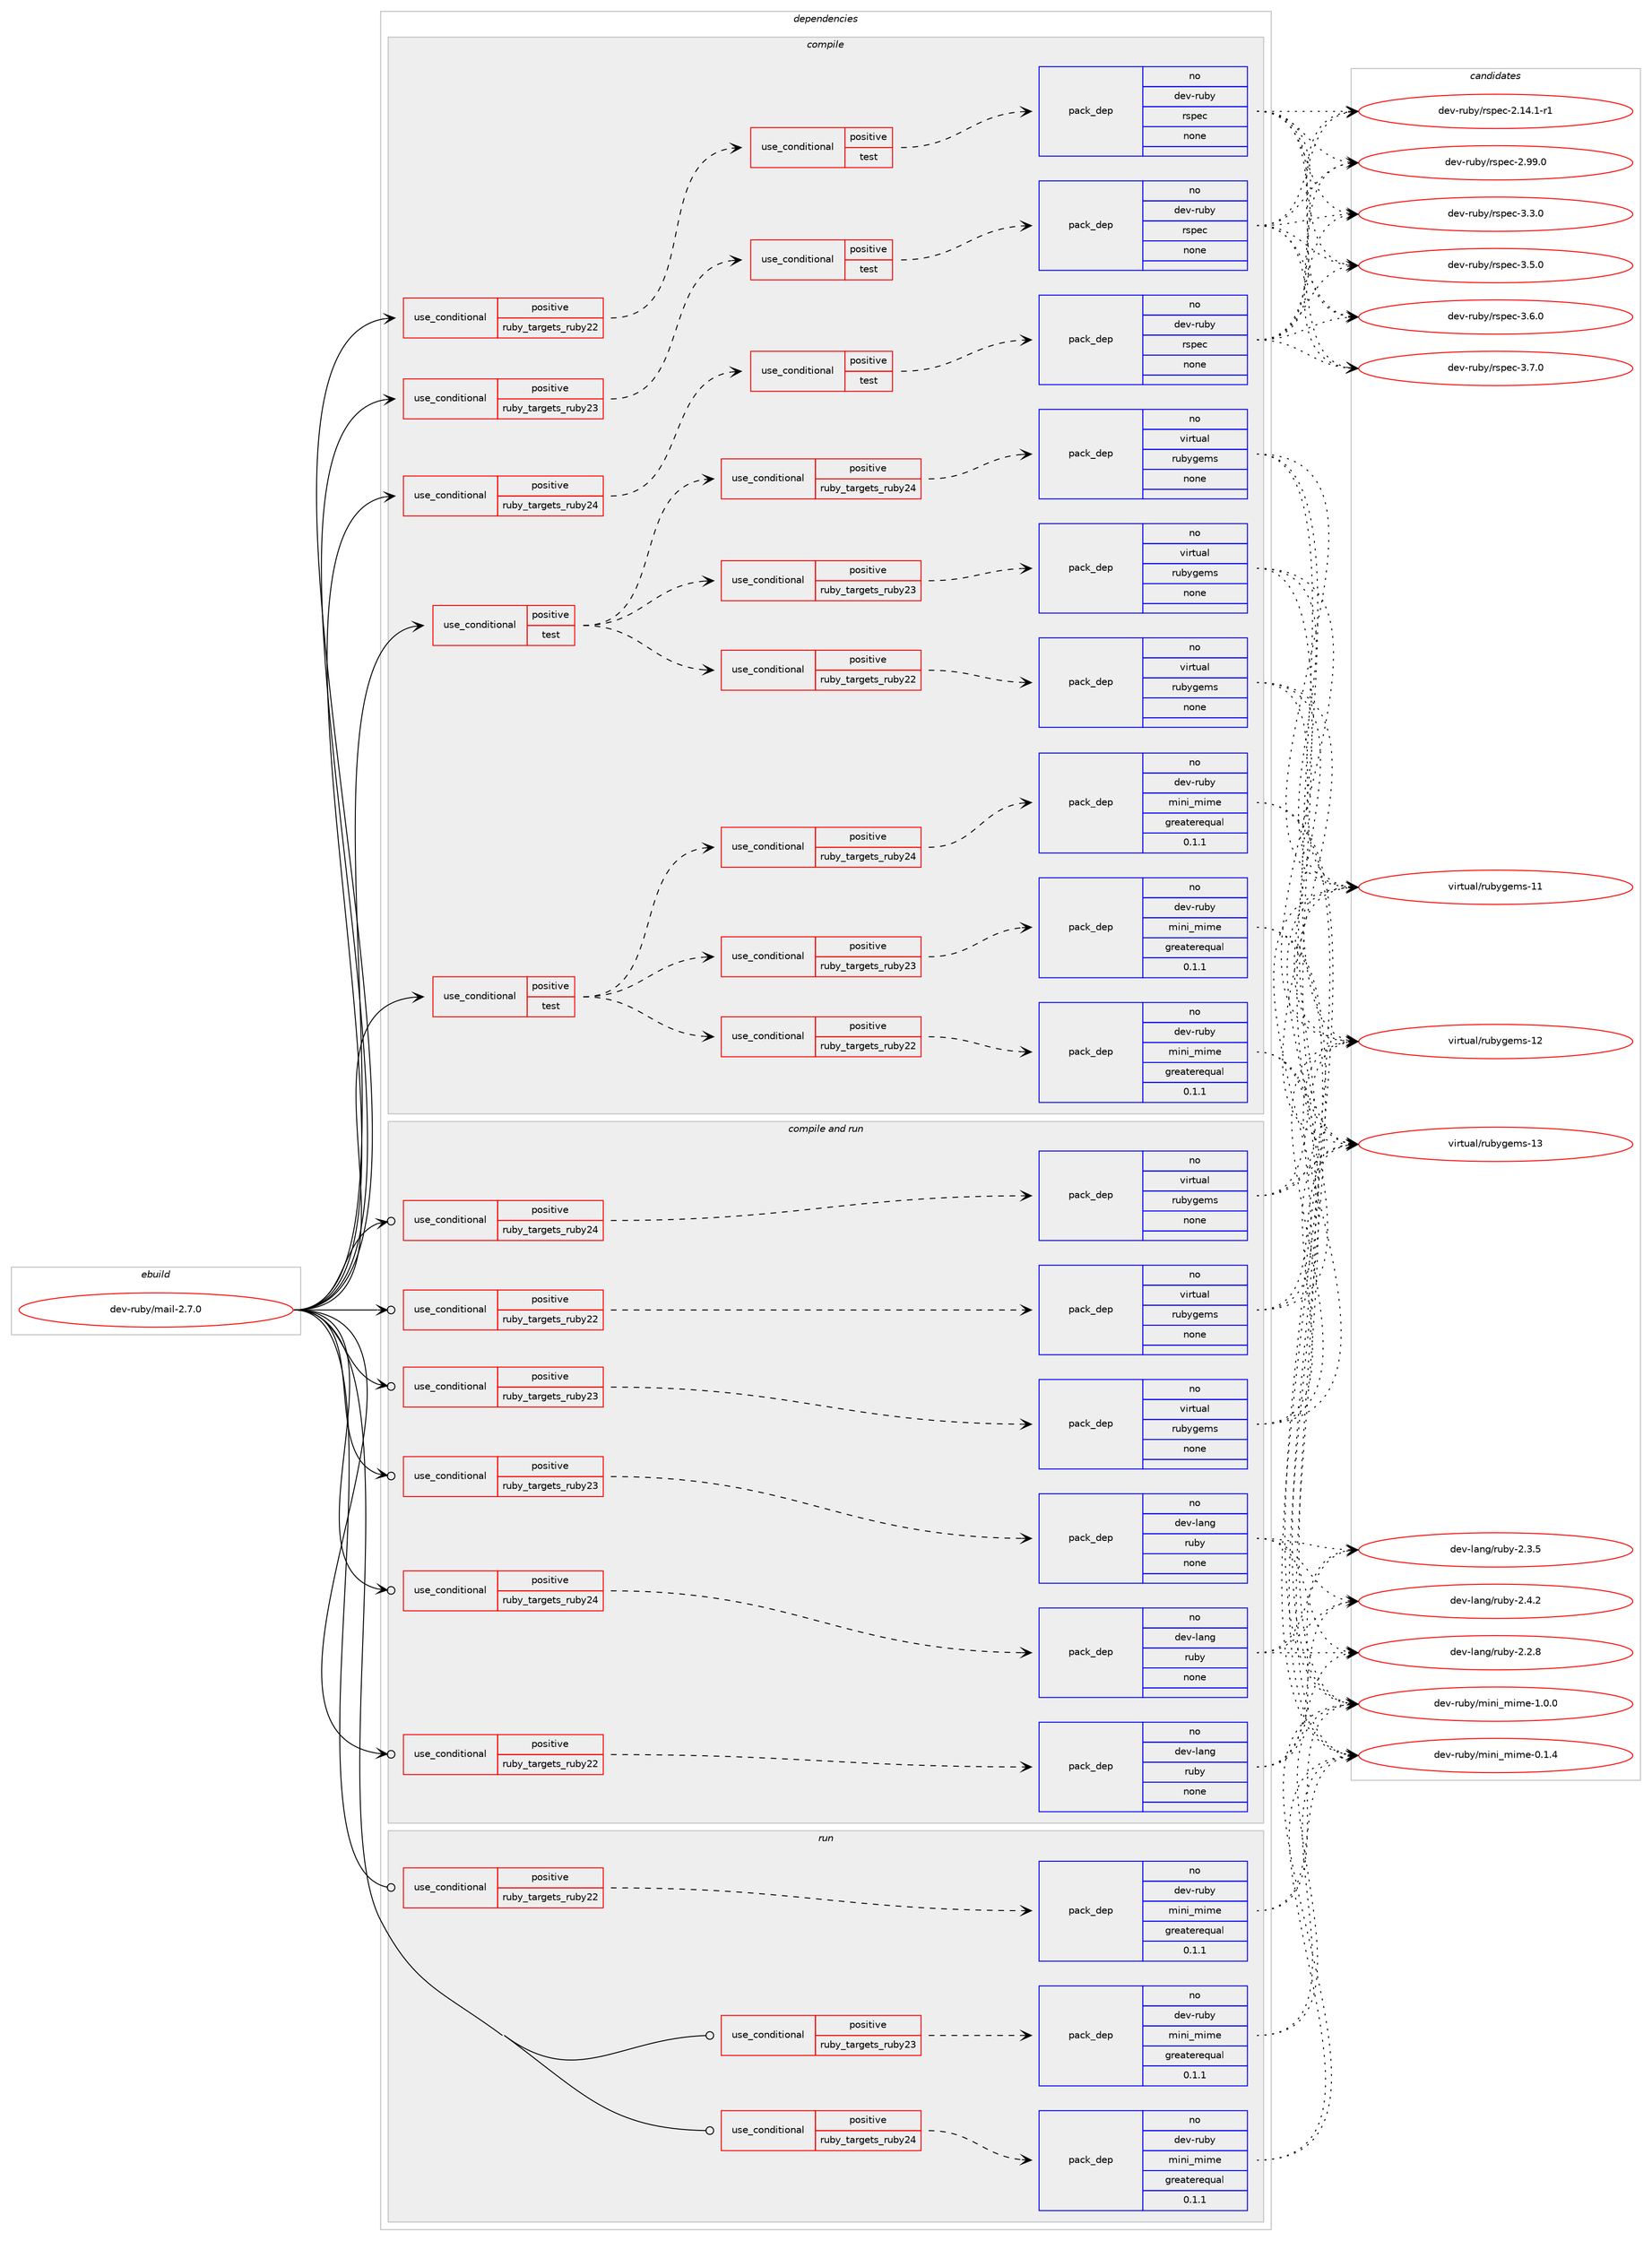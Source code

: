 digraph prolog {

# *************
# Graph options
# *************

newrank=true;
concentrate=true;
compound=true;
graph [rankdir=LR,fontname=Helvetica,fontsize=10,ranksep=1.5];#, ranksep=2.5, nodesep=0.2];
edge  [arrowhead=vee];
node  [fontname=Helvetica,fontsize=10];

# **********
# The ebuild
# **********

subgraph cluster_leftcol {
color=gray;
rank=same;
label=<<i>ebuild</i>>;
id [label="dev-ruby/mail-2.7.0", color=red, width=4, href="../dev-ruby/mail-2.7.0.svg"];
}

# ****************
# The dependencies
# ****************

subgraph cluster_midcol {
color=gray;
label=<<i>dependencies</i>>;
subgraph cluster_compile {
fillcolor="#eeeeee";
style=filled;
label=<<i>compile</i>>;
subgraph cond61064 {
dependency246533 [label=<<TABLE BORDER="0" CELLBORDER="1" CELLSPACING="0" CELLPADDING="4"><TR><TD ROWSPAN="3" CELLPADDING="10">use_conditional</TD></TR><TR><TD>positive</TD></TR><TR><TD>ruby_targets_ruby22</TD></TR></TABLE>>, shape=none, color=red];
subgraph cond61065 {
dependency246534 [label=<<TABLE BORDER="0" CELLBORDER="1" CELLSPACING="0" CELLPADDING="4"><TR><TD ROWSPAN="3" CELLPADDING="10">use_conditional</TD></TR><TR><TD>positive</TD></TR><TR><TD>test</TD></TR></TABLE>>, shape=none, color=red];
subgraph pack181378 {
dependency246535 [label=<<TABLE BORDER="0" CELLBORDER="1" CELLSPACING="0" CELLPADDING="4" WIDTH="220"><TR><TD ROWSPAN="6" CELLPADDING="30">pack_dep</TD></TR><TR><TD WIDTH="110">no</TD></TR><TR><TD>dev-ruby</TD></TR><TR><TD>rspec</TD></TR><TR><TD>none</TD></TR><TR><TD></TD></TR></TABLE>>, shape=none, color=blue];
}
dependency246534:e -> dependency246535:w [weight=20,style="dashed",arrowhead="vee"];
}
dependency246533:e -> dependency246534:w [weight=20,style="dashed",arrowhead="vee"];
}
id:e -> dependency246533:w [weight=20,style="solid",arrowhead="vee"];
subgraph cond61066 {
dependency246536 [label=<<TABLE BORDER="0" CELLBORDER="1" CELLSPACING="0" CELLPADDING="4"><TR><TD ROWSPAN="3" CELLPADDING="10">use_conditional</TD></TR><TR><TD>positive</TD></TR><TR><TD>ruby_targets_ruby23</TD></TR></TABLE>>, shape=none, color=red];
subgraph cond61067 {
dependency246537 [label=<<TABLE BORDER="0" CELLBORDER="1" CELLSPACING="0" CELLPADDING="4"><TR><TD ROWSPAN="3" CELLPADDING="10">use_conditional</TD></TR><TR><TD>positive</TD></TR><TR><TD>test</TD></TR></TABLE>>, shape=none, color=red];
subgraph pack181379 {
dependency246538 [label=<<TABLE BORDER="0" CELLBORDER="1" CELLSPACING="0" CELLPADDING="4" WIDTH="220"><TR><TD ROWSPAN="6" CELLPADDING="30">pack_dep</TD></TR><TR><TD WIDTH="110">no</TD></TR><TR><TD>dev-ruby</TD></TR><TR><TD>rspec</TD></TR><TR><TD>none</TD></TR><TR><TD></TD></TR></TABLE>>, shape=none, color=blue];
}
dependency246537:e -> dependency246538:w [weight=20,style="dashed",arrowhead="vee"];
}
dependency246536:e -> dependency246537:w [weight=20,style="dashed",arrowhead="vee"];
}
id:e -> dependency246536:w [weight=20,style="solid",arrowhead="vee"];
subgraph cond61068 {
dependency246539 [label=<<TABLE BORDER="0" CELLBORDER="1" CELLSPACING="0" CELLPADDING="4"><TR><TD ROWSPAN="3" CELLPADDING="10">use_conditional</TD></TR><TR><TD>positive</TD></TR><TR><TD>ruby_targets_ruby24</TD></TR></TABLE>>, shape=none, color=red];
subgraph cond61069 {
dependency246540 [label=<<TABLE BORDER="0" CELLBORDER="1" CELLSPACING="0" CELLPADDING="4"><TR><TD ROWSPAN="3" CELLPADDING="10">use_conditional</TD></TR><TR><TD>positive</TD></TR><TR><TD>test</TD></TR></TABLE>>, shape=none, color=red];
subgraph pack181380 {
dependency246541 [label=<<TABLE BORDER="0" CELLBORDER="1" CELLSPACING="0" CELLPADDING="4" WIDTH="220"><TR><TD ROWSPAN="6" CELLPADDING="30">pack_dep</TD></TR><TR><TD WIDTH="110">no</TD></TR><TR><TD>dev-ruby</TD></TR><TR><TD>rspec</TD></TR><TR><TD>none</TD></TR><TR><TD></TD></TR></TABLE>>, shape=none, color=blue];
}
dependency246540:e -> dependency246541:w [weight=20,style="dashed",arrowhead="vee"];
}
dependency246539:e -> dependency246540:w [weight=20,style="dashed",arrowhead="vee"];
}
id:e -> dependency246539:w [weight=20,style="solid",arrowhead="vee"];
subgraph cond61070 {
dependency246542 [label=<<TABLE BORDER="0" CELLBORDER="1" CELLSPACING="0" CELLPADDING="4"><TR><TD ROWSPAN="3" CELLPADDING="10">use_conditional</TD></TR><TR><TD>positive</TD></TR><TR><TD>test</TD></TR></TABLE>>, shape=none, color=red];
subgraph cond61071 {
dependency246543 [label=<<TABLE BORDER="0" CELLBORDER="1" CELLSPACING="0" CELLPADDING="4"><TR><TD ROWSPAN="3" CELLPADDING="10">use_conditional</TD></TR><TR><TD>positive</TD></TR><TR><TD>ruby_targets_ruby22</TD></TR></TABLE>>, shape=none, color=red];
subgraph pack181381 {
dependency246544 [label=<<TABLE BORDER="0" CELLBORDER="1" CELLSPACING="0" CELLPADDING="4" WIDTH="220"><TR><TD ROWSPAN="6" CELLPADDING="30">pack_dep</TD></TR><TR><TD WIDTH="110">no</TD></TR><TR><TD>dev-ruby</TD></TR><TR><TD>mini_mime</TD></TR><TR><TD>greaterequal</TD></TR><TR><TD>0.1.1</TD></TR></TABLE>>, shape=none, color=blue];
}
dependency246543:e -> dependency246544:w [weight=20,style="dashed",arrowhead="vee"];
}
dependency246542:e -> dependency246543:w [weight=20,style="dashed",arrowhead="vee"];
subgraph cond61072 {
dependency246545 [label=<<TABLE BORDER="0" CELLBORDER="1" CELLSPACING="0" CELLPADDING="4"><TR><TD ROWSPAN="3" CELLPADDING="10">use_conditional</TD></TR><TR><TD>positive</TD></TR><TR><TD>ruby_targets_ruby23</TD></TR></TABLE>>, shape=none, color=red];
subgraph pack181382 {
dependency246546 [label=<<TABLE BORDER="0" CELLBORDER="1" CELLSPACING="0" CELLPADDING="4" WIDTH="220"><TR><TD ROWSPAN="6" CELLPADDING="30">pack_dep</TD></TR><TR><TD WIDTH="110">no</TD></TR><TR><TD>dev-ruby</TD></TR><TR><TD>mini_mime</TD></TR><TR><TD>greaterequal</TD></TR><TR><TD>0.1.1</TD></TR></TABLE>>, shape=none, color=blue];
}
dependency246545:e -> dependency246546:w [weight=20,style="dashed",arrowhead="vee"];
}
dependency246542:e -> dependency246545:w [weight=20,style="dashed",arrowhead="vee"];
subgraph cond61073 {
dependency246547 [label=<<TABLE BORDER="0" CELLBORDER="1" CELLSPACING="0" CELLPADDING="4"><TR><TD ROWSPAN="3" CELLPADDING="10">use_conditional</TD></TR><TR><TD>positive</TD></TR><TR><TD>ruby_targets_ruby24</TD></TR></TABLE>>, shape=none, color=red];
subgraph pack181383 {
dependency246548 [label=<<TABLE BORDER="0" CELLBORDER="1" CELLSPACING="0" CELLPADDING="4" WIDTH="220"><TR><TD ROWSPAN="6" CELLPADDING="30">pack_dep</TD></TR><TR><TD WIDTH="110">no</TD></TR><TR><TD>dev-ruby</TD></TR><TR><TD>mini_mime</TD></TR><TR><TD>greaterequal</TD></TR><TR><TD>0.1.1</TD></TR></TABLE>>, shape=none, color=blue];
}
dependency246547:e -> dependency246548:w [weight=20,style="dashed",arrowhead="vee"];
}
dependency246542:e -> dependency246547:w [weight=20,style="dashed",arrowhead="vee"];
}
id:e -> dependency246542:w [weight=20,style="solid",arrowhead="vee"];
subgraph cond61074 {
dependency246549 [label=<<TABLE BORDER="0" CELLBORDER="1" CELLSPACING="0" CELLPADDING="4"><TR><TD ROWSPAN="3" CELLPADDING="10">use_conditional</TD></TR><TR><TD>positive</TD></TR><TR><TD>test</TD></TR></TABLE>>, shape=none, color=red];
subgraph cond61075 {
dependency246550 [label=<<TABLE BORDER="0" CELLBORDER="1" CELLSPACING="0" CELLPADDING="4"><TR><TD ROWSPAN="3" CELLPADDING="10">use_conditional</TD></TR><TR><TD>positive</TD></TR><TR><TD>ruby_targets_ruby22</TD></TR></TABLE>>, shape=none, color=red];
subgraph pack181384 {
dependency246551 [label=<<TABLE BORDER="0" CELLBORDER="1" CELLSPACING="0" CELLPADDING="4" WIDTH="220"><TR><TD ROWSPAN="6" CELLPADDING="30">pack_dep</TD></TR><TR><TD WIDTH="110">no</TD></TR><TR><TD>virtual</TD></TR><TR><TD>rubygems</TD></TR><TR><TD>none</TD></TR><TR><TD></TD></TR></TABLE>>, shape=none, color=blue];
}
dependency246550:e -> dependency246551:w [weight=20,style="dashed",arrowhead="vee"];
}
dependency246549:e -> dependency246550:w [weight=20,style="dashed",arrowhead="vee"];
subgraph cond61076 {
dependency246552 [label=<<TABLE BORDER="0" CELLBORDER="1" CELLSPACING="0" CELLPADDING="4"><TR><TD ROWSPAN="3" CELLPADDING="10">use_conditional</TD></TR><TR><TD>positive</TD></TR><TR><TD>ruby_targets_ruby23</TD></TR></TABLE>>, shape=none, color=red];
subgraph pack181385 {
dependency246553 [label=<<TABLE BORDER="0" CELLBORDER="1" CELLSPACING="0" CELLPADDING="4" WIDTH="220"><TR><TD ROWSPAN="6" CELLPADDING="30">pack_dep</TD></TR><TR><TD WIDTH="110">no</TD></TR><TR><TD>virtual</TD></TR><TR><TD>rubygems</TD></TR><TR><TD>none</TD></TR><TR><TD></TD></TR></TABLE>>, shape=none, color=blue];
}
dependency246552:e -> dependency246553:w [weight=20,style="dashed",arrowhead="vee"];
}
dependency246549:e -> dependency246552:w [weight=20,style="dashed",arrowhead="vee"];
subgraph cond61077 {
dependency246554 [label=<<TABLE BORDER="0" CELLBORDER="1" CELLSPACING="0" CELLPADDING="4"><TR><TD ROWSPAN="3" CELLPADDING="10">use_conditional</TD></TR><TR><TD>positive</TD></TR><TR><TD>ruby_targets_ruby24</TD></TR></TABLE>>, shape=none, color=red];
subgraph pack181386 {
dependency246555 [label=<<TABLE BORDER="0" CELLBORDER="1" CELLSPACING="0" CELLPADDING="4" WIDTH="220"><TR><TD ROWSPAN="6" CELLPADDING="30">pack_dep</TD></TR><TR><TD WIDTH="110">no</TD></TR><TR><TD>virtual</TD></TR><TR><TD>rubygems</TD></TR><TR><TD>none</TD></TR><TR><TD></TD></TR></TABLE>>, shape=none, color=blue];
}
dependency246554:e -> dependency246555:w [weight=20,style="dashed",arrowhead="vee"];
}
dependency246549:e -> dependency246554:w [weight=20,style="dashed",arrowhead="vee"];
}
id:e -> dependency246549:w [weight=20,style="solid",arrowhead="vee"];
}
subgraph cluster_compileandrun {
fillcolor="#eeeeee";
style=filled;
label=<<i>compile and run</i>>;
subgraph cond61078 {
dependency246556 [label=<<TABLE BORDER="0" CELLBORDER="1" CELLSPACING="0" CELLPADDING="4"><TR><TD ROWSPAN="3" CELLPADDING="10">use_conditional</TD></TR><TR><TD>positive</TD></TR><TR><TD>ruby_targets_ruby22</TD></TR></TABLE>>, shape=none, color=red];
subgraph pack181387 {
dependency246557 [label=<<TABLE BORDER="0" CELLBORDER="1" CELLSPACING="0" CELLPADDING="4" WIDTH="220"><TR><TD ROWSPAN="6" CELLPADDING="30">pack_dep</TD></TR><TR><TD WIDTH="110">no</TD></TR><TR><TD>dev-lang</TD></TR><TR><TD>ruby</TD></TR><TR><TD>none</TD></TR><TR><TD></TD></TR></TABLE>>, shape=none, color=blue];
}
dependency246556:e -> dependency246557:w [weight=20,style="dashed",arrowhead="vee"];
}
id:e -> dependency246556:w [weight=20,style="solid",arrowhead="odotvee"];
subgraph cond61079 {
dependency246558 [label=<<TABLE BORDER="0" CELLBORDER="1" CELLSPACING="0" CELLPADDING="4"><TR><TD ROWSPAN="3" CELLPADDING="10">use_conditional</TD></TR><TR><TD>positive</TD></TR><TR><TD>ruby_targets_ruby22</TD></TR></TABLE>>, shape=none, color=red];
subgraph pack181388 {
dependency246559 [label=<<TABLE BORDER="0" CELLBORDER="1" CELLSPACING="0" CELLPADDING="4" WIDTH="220"><TR><TD ROWSPAN="6" CELLPADDING="30">pack_dep</TD></TR><TR><TD WIDTH="110">no</TD></TR><TR><TD>virtual</TD></TR><TR><TD>rubygems</TD></TR><TR><TD>none</TD></TR><TR><TD></TD></TR></TABLE>>, shape=none, color=blue];
}
dependency246558:e -> dependency246559:w [weight=20,style="dashed",arrowhead="vee"];
}
id:e -> dependency246558:w [weight=20,style="solid",arrowhead="odotvee"];
subgraph cond61080 {
dependency246560 [label=<<TABLE BORDER="0" CELLBORDER="1" CELLSPACING="0" CELLPADDING="4"><TR><TD ROWSPAN="3" CELLPADDING="10">use_conditional</TD></TR><TR><TD>positive</TD></TR><TR><TD>ruby_targets_ruby23</TD></TR></TABLE>>, shape=none, color=red];
subgraph pack181389 {
dependency246561 [label=<<TABLE BORDER="0" CELLBORDER="1" CELLSPACING="0" CELLPADDING="4" WIDTH="220"><TR><TD ROWSPAN="6" CELLPADDING="30">pack_dep</TD></TR><TR><TD WIDTH="110">no</TD></TR><TR><TD>dev-lang</TD></TR><TR><TD>ruby</TD></TR><TR><TD>none</TD></TR><TR><TD></TD></TR></TABLE>>, shape=none, color=blue];
}
dependency246560:e -> dependency246561:w [weight=20,style="dashed",arrowhead="vee"];
}
id:e -> dependency246560:w [weight=20,style="solid",arrowhead="odotvee"];
subgraph cond61081 {
dependency246562 [label=<<TABLE BORDER="0" CELLBORDER="1" CELLSPACING="0" CELLPADDING="4"><TR><TD ROWSPAN="3" CELLPADDING="10">use_conditional</TD></TR><TR><TD>positive</TD></TR><TR><TD>ruby_targets_ruby23</TD></TR></TABLE>>, shape=none, color=red];
subgraph pack181390 {
dependency246563 [label=<<TABLE BORDER="0" CELLBORDER="1" CELLSPACING="0" CELLPADDING="4" WIDTH="220"><TR><TD ROWSPAN="6" CELLPADDING="30">pack_dep</TD></TR><TR><TD WIDTH="110">no</TD></TR><TR><TD>virtual</TD></TR><TR><TD>rubygems</TD></TR><TR><TD>none</TD></TR><TR><TD></TD></TR></TABLE>>, shape=none, color=blue];
}
dependency246562:e -> dependency246563:w [weight=20,style="dashed",arrowhead="vee"];
}
id:e -> dependency246562:w [weight=20,style="solid",arrowhead="odotvee"];
subgraph cond61082 {
dependency246564 [label=<<TABLE BORDER="0" CELLBORDER="1" CELLSPACING="0" CELLPADDING="4"><TR><TD ROWSPAN="3" CELLPADDING="10">use_conditional</TD></TR><TR><TD>positive</TD></TR><TR><TD>ruby_targets_ruby24</TD></TR></TABLE>>, shape=none, color=red];
subgraph pack181391 {
dependency246565 [label=<<TABLE BORDER="0" CELLBORDER="1" CELLSPACING="0" CELLPADDING="4" WIDTH="220"><TR><TD ROWSPAN="6" CELLPADDING="30">pack_dep</TD></TR><TR><TD WIDTH="110">no</TD></TR><TR><TD>dev-lang</TD></TR><TR><TD>ruby</TD></TR><TR><TD>none</TD></TR><TR><TD></TD></TR></TABLE>>, shape=none, color=blue];
}
dependency246564:e -> dependency246565:w [weight=20,style="dashed",arrowhead="vee"];
}
id:e -> dependency246564:w [weight=20,style="solid",arrowhead="odotvee"];
subgraph cond61083 {
dependency246566 [label=<<TABLE BORDER="0" CELLBORDER="1" CELLSPACING="0" CELLPADDING="4"><TR><TD ROWSPAN="3" CELLPADDING="10">use_conditional</TD></TR><TR><TD>positive</TD></TR><TR><TD>ruby_targets_ruby24</TD></TR></TABLE>>, shape=none, color=red];
subgraph pack181392 {
dependency246567 [label=<<TABLE BORDER="0" CELLBORDER="1" CELLSPACING="0" CELLPADDING="4" WIDTH="220"><TR><TD ROWSPAN="6" CELLPADDING="30">pack_dep</TD></TR><TR><TD WIDTH="110">no</TD></TR><TR><TD>virtual</TD></TR><TR><TD>rubygems</TD></TR><TR><TD>none</TD></TR><TR><TD></TD></TR></TABLE>>, shape=none, color=blue];
}
dependency246566:e -> dependency246567:w [weight=20,style="dashed",arrowhead="vee"];
}
id:e -> dependency246566:w [weight=20,style="solid",arrowhead="odotvee"];
}
subgraph cluster_run {
fillcolor="#eeeeee";
style=filled;
label=<<i>run</i>>;
subgraph cond61084 {
dependency246568 [label=<<TABLE BORDER="0" CELLBORDER="1" CELLSPACING="0" CELLPADDING="4"><TR><TD ROWSPAN="3" CELLPADDING="10">use_conditional</TD></TR><TR><TD>positive</TD></TR><TR><TD>ruby_targets_ruby22</TD></TR></TABLE>>, shape=none, color=red];
subgraph pack181393 {
dependency246569 [label=<<TABLE BORDER="0" CELLBORDER="1" CELLSPACING="0" CELLPADDING="4" WIDTH="220"><TR><TD ROWSPAN="6" CELLPADDING="30">pack_dep</TD></TR><TR><TD WIDTH="110">no</TD></TR><TR><TD>dev-ruby</TD></TR><TR><TD>mini_mime</TD></TR><TR><TD>greaterequal</TD></TR><TR><TD>0.1.1</TD></TR></TABLE>>, shape=none, color=blue];
}
dependency246568:e -> dependency246569:w [weight=20,style="dashed",arrowhead="vee"];
}
id:e -> dependency246568:w [weight=20,style="solid",arrowhead="odot"];
subgraph cond61085 {
dependency246570 [label=<<TABLE BORDER="0" CELLBORDER="1" CELLSPACING="0" CELLPADDING="4"><TR><TD ROWSPAN="3" CELLPADDING="10">use_conditional</TD></TR><TR><TD>positive</TD></TR><TR><TD>ruby_targets_ruby23</TD></TR></TABLE>>, shape=none, color=red];
subgraph pack181394 {
dependency246571 [label=<<TABLE BORDER="0" CELLBORDER="1" CELLSPACING="0" CELLPADDING="4" WIDTH="220"><TR><TD ROWSPAN="6" CELLPADDING="30">pack_dep</TD></TR><TR><TD WIDTH="110">no</TD></TR><TR><TD>dev-ruby</TD></TR><TR><TD>mini_mime</TD></TR><TR><TD>greaterequal</TD></TR><TR><TD>0.1.1</TD></TR></TABLE>>, shape=none, color=blue];
}
dependency246570:e -> dependency246571:w [weight=20,style="dashed",arrowhead="vee"];
}
id:e -> dependency246570:w [weight=20,style="solid",arrowhead="odot"];
subgraph cond61086 {
dependency246572 [label=<<TABLE BORDER="0" CELLBORDER="1" CELLSPACING="0" CELLPADDING="4"><TR><TD ROWSPAN="3" CELLPADDING="10">use_conditional</TD></TR><TR><TD>positive</TD></TR><TR><TD>ruby_targets_ruby24</TD></TR></TABLE>>, shape=none, color=red];
subgraph pack181395 {
dependency246573 [label=<<TABLE BORDER="0" CELLBORDER="1" CELLSPACING="0" CELLPADDING="4" WIDTH="220"><TR><TD ROWSPAN="6" CELLPADDING="30">pack_dep</TD></TR><TR><TD WIDTH="110">no</TD></TR><TR><TD>dev-ruby</TD></TR><TR><TD>mini_mime</TD></TR><TR><TD>greaterequal</TD></TR><TR><TD>0.1.1</TD></TR></TABLE>>, shape=none, color=blue];
}
dependency246572:e -> dependency246573:w [weight=20,style="dashed",arrowhead="vee"];
}
id:e -> dependency246572:w [weight=20,style="solid",arrowhead="odot"];
}
}

# **************
# The candidates
# **************

subgraph cluster_choices {
rank=same;
color=gray;
label=<<i>candidates</i>>;

subgraph choice181378 {
color=black;
nodesep=1;
choice10010111845114117981214711411511210199455046495246494511449 [label="dev-ruby/rspec-2.14.1-r1", color=red, width=4,href="../dev-ruby/rspec-2.14.1-r1.svg"];
choice1001011184511411798121471141151121019945504657574648 [label="dev-ruby/rspec-2.99.0", color=red, width=4,href="../dev-ruby/rspec-2.99.0.svg"];
choice10010111845114117981214711411511210199455146514648 [label="dev-ruby/rspec-3.3.0", color=red, width=4,href="../dev-ruby/rspec-3.3.0.svg"];
choice10010111845114117981214711411511210199455146534648 [label="dev-ruby/rspec-3.5.0", color=red, width=4,href="../dev-ruby/rspec-3.5.0.svg"];
choice10010111845114117981214711411511210199455146544648 [label="dev-ruby/rspec-3.6.0", color=red, width=4,href="../dev-ruby/rspec-3.6.0.svg"];
choice10010111845114117981214711411511210199455146554648 [label="dev-ruby/rspec-3.7.0", color=red, width=4,href="../dev-ruby/rspec-3.7.0.svg"];
dependency246535:e -> choice10010111845114117981214711411511210199455046495246494511449:w [style=dotted,weight="100"];
dependency246535:e -> choice1001011184511411798121471141151121019945504657574648:w [style=dotted,weight="100"];
dependency246535:e -> choice10010111845114117981214711411511210199455146514648:w [style=dotted,weight="100"];
dependency246535:e -> choice10010111845114117981214711411511210199455146534648:w [style=dotted,weight="100"];
dependency246535:e -> choice10010111845114117981214711411511210199455146544648:w [style=dotted,weight="100"];
dependency246535:e -> choice10010111845114117981214711411511210199455146554648:w [style=dotted,weight="100"];
}
subgraph choice181379 {
color=black;
nodesep=1;
choice10010111845114117981214711411511210199455046495246494511449 [label="dev-ruby/rspec-2.14.1-r1", color=red, width=4,href="../dev-ruby/rspec-2.14.1-r1.svg"];
choice1001011184511411798121471141151121019945504657574648 [label="dev-ruby/rspec-2.99.0", color=red, width=4,href="../dev-ruby/rspec-2.99.0.svg"];
choice10010111845114117981214711411511210199455146514648 [label="dev-ruby/rspec-3.3.0", color=red, width=4,href="../dev-ruby/rspec-3.3.0.svg"];
choice10010111845114117981214711411511210199455146534648 [label="dev-ruby/rspec-3.5.0", color=red, width=4,href="../dev-ruby/rspec-3.5.0.svg"];
choice10010111845114117981214711411511210199455146544648 [label="dev-ruby/rspec-3.6.0", color=red, width=4,href="../dev-ruby/rspec-3.6.0.svg"];
choice10010111845114117981214711411511210199455146554648 [label="dev-ruby/rspec-3.7.0", color=red, width=4,href="../dev-ruby/rspec-3.7.0.svg"];
dependency246538:e -> choice10010111845114117981214711411511210199455046495246494511449:w [style=dotted,weight="100"];
dependency246538:e -> choice1001011184511411798121471141151121019945504657574648:w [style=dotted,weight="100"];
dependency246538:e -> choice10010111845114117981214711411511210199455146514648:w [style=dotted,weight="100"];
dependency246538:e -> choice10010111845114117981214711411511210199455146534648:w [style=dotted,weight="100"];
dependency246538:e -> choice10010111845114117981214711411511210199455146544648:w [style=dotted,weight="100"];
dependency246538:e -> choice10010111845114117981214711411511210199455146554648:w [style=dotted,weight="100"];
}
subgraph choice181380 {
color=black;
nodesep=1;
choice10010111845114117981214711411511210199455046495246494511449 [label="dev-ruby/rspec-2.14.1-r1", color=red, width=4,href="../dev-ruby/rspec-2.14.1-r1.svg"];
choice1001011184511411798121471141151121019945504657574648 [label="dev-ruby/rspec-2.99.0", color=red, width=4,href="../dev-ruby/rspec-2.99.0.svg"];
choice10010111845114117981214711411511210199455146514648 [label="dev-ruby/rspec-3.3.0", color=red, width=4,href="../dev-ruby/rspec-3.3.0.svg"];
choice10010111845114117981214711411511210199455146534648 [label="dev-ruby/rspec-3.5.0", color=red, width=4,href="../dev-ruby/rspec-3.5.0.svg"];
choice10010111845114117981214711411511210199455146544648 [label="dev-ruby/rspec-3.6.0", color=red, width=4,href="../dev-ruby/rspec-3.6.0.svg"];
choice10010111845114117981214711411511210199455146554648 [label="dev-ruby/rspec-3.7.0", color=red, width=4,href="../dev-ruby/rspec-3.7.0.svg"];
dependency246541:e -> choice10010111845114117981214711411511210199455046495246494511449:w [style=dotted,weight="100"];
dependency246541:e -> choice1001011184511411798121471141151121019945504657574648:w [style=dotted,weight="100"];
dependency246541:e -> choice10010111845114117981214711411511210199455146514648:w [style=dotted,weight="100"];
dependency246541:e -> choice10010111845114117981214711411511210199455146534648:w [style=dotted,weight="100"];
dependency246541:e -> choice10010111845114117981214711411511210199455146544648:w [style=dotted,weight="100"];
dependency246541:e -> choice10010111845114117981214711411511210199455146554648:w [style=dotted,weight="100"];
}
subgraph choice181381 {
color=black;
nodesep=1;
choice10010111845114117981214710910511010595109105109101454846494652 [label="dev-ruby/mini_mime-0.1.4", color=red, width=4,href="../dev-ruby/mini_mime-0.1.4.svg"];
choice10010111845114117981214710910511010595109105109101454946484648 [label="dev-ruby/mini_mime-1.0.0", color=red, width=4,href="../dev-ruby/mini_mime-1.0.0.svg"];
dependency246544:e -> choice10010111845114117981214710910511010595109105109101454846494652:w [style=dotted,weight="100"];
dependency246544:e -> choice10010111845114117981214710910511010595109105109101454946484648:w [style=dotted,weight="100"];
}
subgraph choice181382 {
color=black;
nodesep=1;
choice10010111845114117981214710910511010595109105109101454846494652 [label="dev-ruby/mini_mime-0.1.4", color=red, width=4,href="../dev-ruby/mini_mime-0.1.4.svg"];
choice10010111845114117981214710910511010595109105109101454946484648 [label="dev-ruby/mini_mime-1.0.0", color=red, width=4,href="../dev-ruby/mini_mime-1.0.0.svg"];
dependency246546:e -> choice10010111845114117981214710910511010595109105109101454846494652:w [style=dotted,weight="100"];
dependency246546:e -> choice10010111845114117981214710910511010595109105109101454946484648:w [style=dotted,weight="100"];
}
subgraph choice181383 {
color=black;
nodesep=1;
choice10010111845114117981214710910511010595109105109101454846494652 [label="dev-ruby/mini_mime-0.1.4", color=red, width=4,href="../dev-ruby/mini_mime-0.1.4.svg"];
choice10010111845114117981214710910511010595109105109101454946484648 [label="dev-ruby/mini_mime-1.0.0", color=red, width=4,href="../dev-ruby/mini_mime-1.0.0.svg"];
dependency246548:e -> choice10010111845114117981214710910511010595109105109101454846494652:w [style=dotted,weight="100"];
dependency246548:e -> choice10010111845114117981214710910511010595109105109101454946484648:w [style=dotted,weight="100"];
}
subgraph choice181384 {
color=black;
nodesep=1;
choice118105114116117971084711411798121103101109115454949 [label="virtual/rubygems-11", color=red, width=4,href="../virtual/rubygems-11.svg"];
choice118105114116117971084711411798121103101109115454950 [label="virtual/rubygems-12", color=red, width=4,href="../virtual/rubygems-12.svg"];
choice118105114116117971084711411798121103101109115454951 [label="virtual/rubygems-13", color=red, width=4,href="../virtual/rubygems-13.svg"];
dependency246551:e -> choice118105114116117971084711411798121103101109115454949:w [style=dotted,weight="100"];
dependency246551:e -> choice118105114116117971084711411798121103101109115454950:w [style=dotted,weight="100"];
dependency246551:e -> choice118105114116117971084711411798121103101109115454951:w [style=dotted,weight="100"];
}
subgraph choice181385 {
color=black;
nodesep=1;
choice118105114116117971084711411798121103101109115454949 [label="virtual/rubygems-11", color=red, width=4,href="../virtual/rubygems-11.svg"];
choice118105114116117971084711411798121103101109115454950 [label="virtual/rubygems-12", color=red, width=4,href="../virtual/rubygems-12.svg"];
choice118105114116117971084711411798121103101109115454951 [label="virtual/rubygems-13", color=red, width=4,href="../virtual/rubygems-13.svg"];
dependency246553:e -> choice118105114116117971084711411798121103101109115454949:w [style=dotted,weight="100"];
dependency246553:e -> choice118105114116117971084711411798121103101109115454950:w [style=dotted,weight="100"];
dependency246553:e -> choice118105114116117971084711411798121103101109115454951:w [style=dotted,weight="100"];
}
subgraph choice181386 {
color=black;
nodesep=1;
choice118105114116117971084711411798121103101109115454949 [label="virtual/rubygems-11", color=red, width=4,href="../virtual/rubygems-11.svg"];
choice118105114116117971084711411798121103101109115454950 [label="virtual/rubygems-12", color=red, width=4,href="../virtual/rubygems-12.svg"];
choice118105114116117971084711411798121103101109115454951 [label="virtual/rubygems-13", color=red, width=4,href="../virtual/rubygems-13.svg"];
dependency246555:e -> choice118105114116117971084711411798121103101109115454949:w [style=dotted,weight="100"];
dependency246555:e -> choice118105114116117971084711411798121103101109115454950:w [style=dotted,weight="100"];
dependency246555:e -> choice118105114116117971084711411798121103101109115454951:w [style=dotted,weight="100"];
}
subgraph choice181387 {
color=black;
nodesep=1;
choice10010111845108971101034711411798121455046504656 [label="dev-lang/ruby-2.2.8", color=red, width=4,href="../dev-lang/ruby-2.2.8.svg"];
choice10010111845108971101034711411798121455046514653 [label="dev-lang/ruby-2.3.5", color=red, width=4,href="../dev-lang/ruby-2.3.5.svg"];
choice10010111845108971101034711411798121455046524650 [label="dev-lang/ruby-2.4.2", color=red, width=4,href="../dev-lang/ruby-2.4.2.svg"];
dependency246557:e -> choice10010111845108971101034711411798121455046504656:w [style=dotted,weight="100"];
dependency246557:e -> choice10010111845108971101034711411798121455046514653:w [style=dotted,weight="100"];
dependency246557:e -> choice10010111845108971101034711411798121455046524650:w [style=dotted,weight="100"];
}
subgraph choice181388 {
color=black;
nodesep=1;
choice118105114116117971084711411798121103101109115454949 [label="virtual/rubygems-11", color=red, width=4,href="../virtual/rubygems-11.svg"];
choice118105114116117971084711411798121103101109115454950 [label="virtual/rubygems-12", color=red, width=4,href="../virtual/rubygems-12.svg"];
choice118105114116117971084711411798121103101109115454951 [label="virtual/rubygems-13", color=red, width=4,href="../virtual/rubygems-13.svg"];
dependency246559:e -> choice118105114116117971084711411798121103101109115454949:w [style=dotted,weight="100"];
dependency246559:e -> choice118105114116117971084711411798121103101109115454950:w [style=dotted,weight="100"];
dependency246559:e -> choice118105114116117971084711411798121103101109115454951:w [style=dotted,weight="100"];
}
subgraph choice181389 {
color=black;
nodesep=1;
choice10010111845108971101034711411798121455046504656 [label="dev-lang/ruby-2.2.8", color=red, width=4,href="../dev-lang/ruby-2.2.8.svg"];
choice10010111845108971101034711411798121455046514653 [label="dev-lang/ruby-2.3.5", color=red, width=4,href="../dev-lang/ruby-2.3.5.svg"];
choice10010111845108971101034711411798121455046524650 [label="dev-lang/ruby-2.4.2", color=red, width=4,href="../dev-lang/ruby-2.4.2.svg"];
dependency246561:e -> choice10010111845108971101034711411798121455046504656:w [style=dotted,weight="100"];
dependency246561:e -> choice10010111845108971101034711411798121455046514653:w [style=dotted,weight="100"];
dependency246561:e -> choice10010111845108971101034711411798121455046524650:w [style=dotted,weight="100"];
}
subgraph choice181390 {
color=black;
nodesep=1;
choice118105114116117971084711411798121103101109115454949 [label="virtual/rubygems-11", color=red, width=4,href="../virtual/rubygems-11.svg"];
choice118105114116117971084711411798121103101109115454950 [label="virtual/rubygems-12", color=red, width=4,href="../virtual/rubygems-12.svg"];
choice118105114116117971084711411798121103101109115454951 [label="virtual/rubygems-13", color=red, width=4,href="../virtual/rubygems-13.svg"];
dependency246563:e -> choice118105114116117971084711411798121103101109115454949:w [style=dotted,weight="100"];
dependency246563:e -> choice118105114116117971084711411798121103101109115454950:w [style=dotted,weight="100"];
dependency246563:e -> choice118105114116117971084711411798121103101109115454951:w [style=dotted,weight="100"];
}
subgraph choice181391 {
color=black;
nodesep=1;
choice10010111845108971101034711411798121455046504656 [label="dev-lang/ruby-2.2.8", color=red, width=4,href="../dev-lang/ruby-2.2.8.svg"];
choice10010111845108971101034711411798121455046514653 [label="dev-lang/ruby-2.3.5", color=red, width=4,href="../dev-lang/ruby-2.3.5.svg"];
choice10010111845108971101034711411798121455046524650 [label="dev-lang/ruby-2.4.2", color=red, width=4,href="../dev-lang/ruby-2.4.2.svg"];
dependency246565:e -> choice10010111845108971101034711411798121455046504656:w [style=dotted,weight="100"];
dependency246565:e -> choice10010111845108971101034711411798121455046514653:w [style=dotted,weight="100"];
dependency246565:e -> choice10010111845108971101034711411798121455046524650:w [style=dotted,weight="100"];
}
subgraph choice181392 {
color=black;
nodesep=1;
choice118105114116117971084711411798121103101109115454949 [label="virtual/rubygems-11", color=red, width=4,href="../virtual/rubygems-11.svg"];
choice118105114116117971084711411798121103101109115454950 [label="virtual/rubygems-12", color=red, width=4,href="../virtual/rubygems-12.svg"];
choice118105114116117971084711411798121103101109115454951 [label="virtual/rubygems-13", color=red, width=4,href="../virtual/rubygems-13.svg"];
dependency246567:e -> choice118105114116117971084711411798121103101109115454949:w [style=dotted,weight="100"];
dependency246567:e -> choice118105114116117971084711411798121103101109115454950:w [style=dotted,weight="100"];
dependency246567:e -> choice118105114116117971084711411798121103101109115454951:w [style=dotted,weight="100"];
}
subgraph choice181393 {
color=black;
nodesep=1;
choice10010111845114117981214710910511010595109105109101454846494652 [label="dev-ruby/mini_mime-0.1.4", color=red, width=4,href="../dev-ruby/mini_mime-0.1.4.svg"];
choice10010111845114117981214710910511010595109105109101454946484648 [label="dev-ruby/mini_mime-1.0.0", color=red, width=4,href="../dev-ruby/mini_mime-1.0.0.svg"];
dependency246569:e -> choice10010111845114117981214710910511010595109105109101454846494652:w [style=dotted,weight="100"];
dependency246569:e -> choice10010111845114117981214710910511010595109105109101454946484648:w [style=dotted,weight="100"];
}
subgraph choice181394 {
color=black;
nodesep=1;
choice10010111845114117981214710910511010595109105109101454846494652 [label="dev-ruby/mini_mime-0.1.4", color=red, width=4,href="../dev-ruby/mini_mime-0.1.4.svg"];
choice10010111845114117981214710910511010595109105109101454946484648 [label="dev-ruby/mini_mime-1.0.0", color=red, width=4,href="../dev-ruby/mini_mime-1.0.0.svg"];
dependency246571:e -> choice10010111845114117981214710910511010595109105109101454846494652:w [style=dotted,weight="100"];
dependency246571:e -> choice10010111845114117981214710910511010595109105109101454946484648:w [style=dotted,weight="100"];
}
subgraph choice181395 {
color=black;
nodesep=1;
choice10010111845114117981214710910511010595109105109101454846494652 [label="dev-ruby/mini_mime-0.1.4", color=red, width=4,href="../dev-ruby/mini_mime-0.1.4.svg"];
choice10010111845114117981214710910511010595109105109101454946484648 [label="dev-ruby/mini_mime-1.0.0", color=red, width=4,href="../dev-ruby/mini_mime-1.0.0.svg"];
dependency246573:e -> choice10010111845114117981214710910511010595109105109101454846494652:w [style=dotted,weight="100"];
dependency246573:e -> choice10010111845114117981214710910511010595109105109101454946484648:w [style=dotted,weight="100"];
}
}

}
